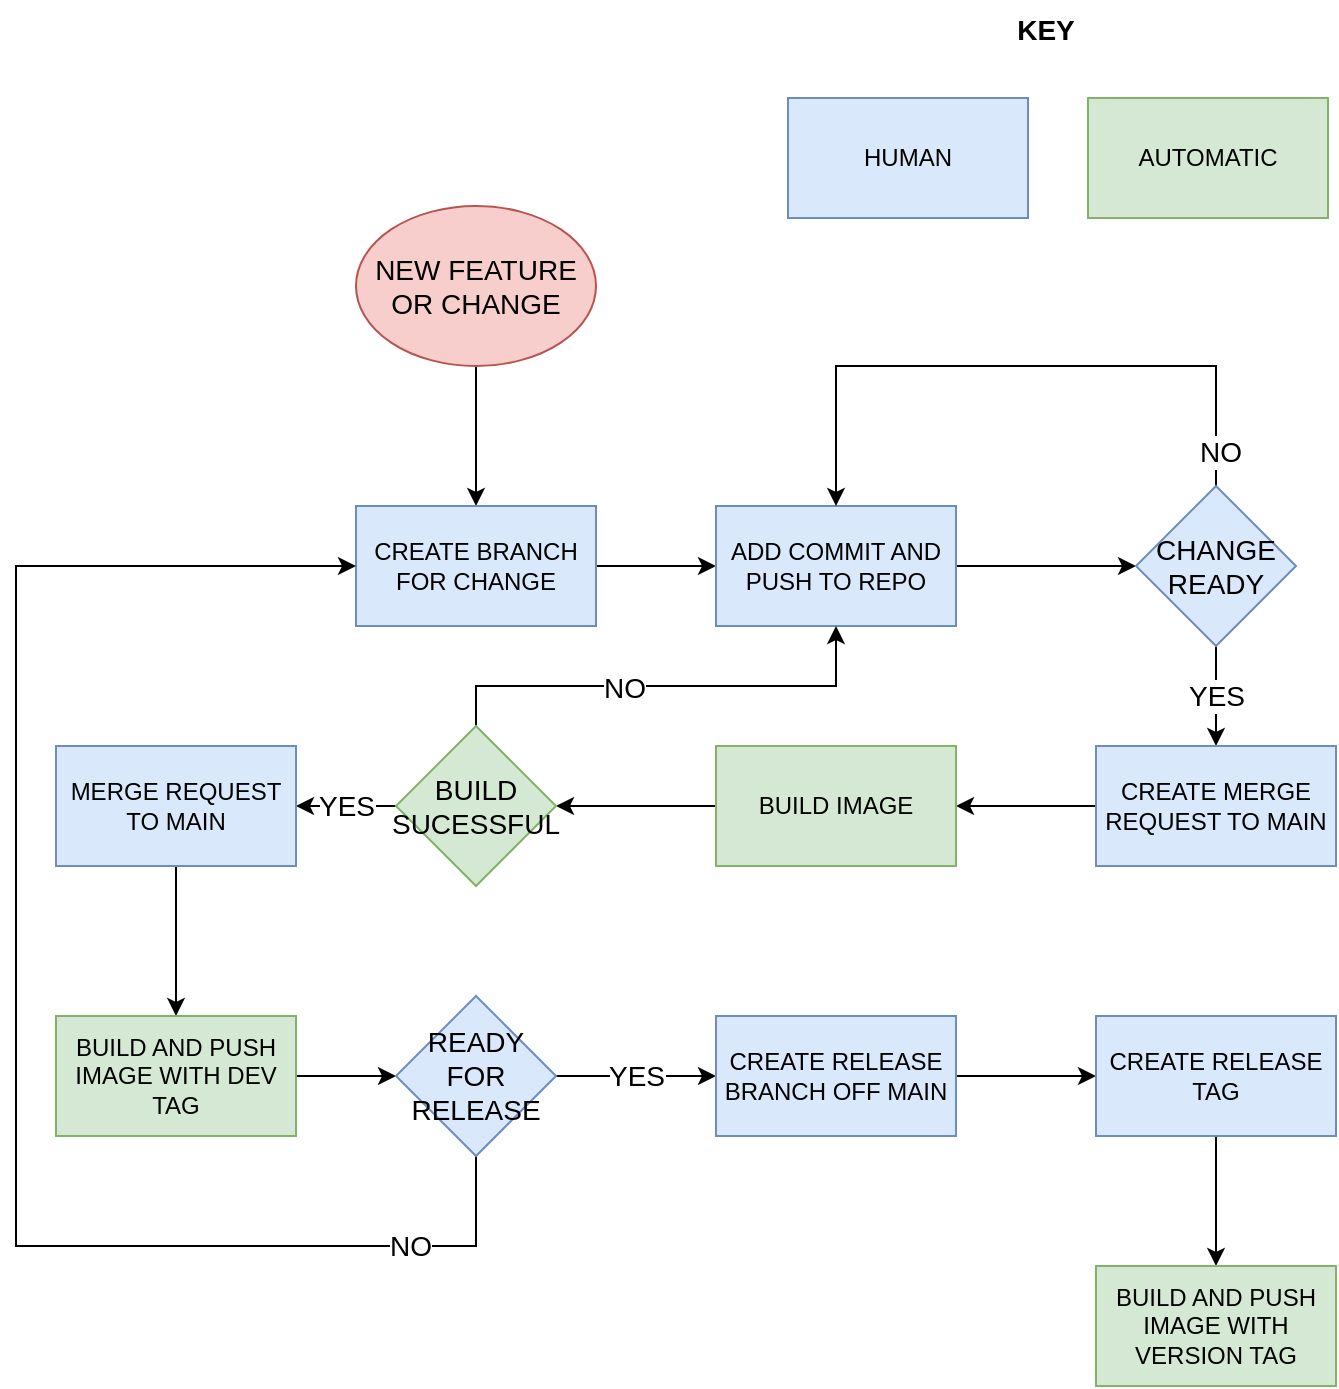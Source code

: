 <mxfile version="15.4.1" type="github">
  <diagram id="9J9F7_jm1cELa0e6smn7" name="Page-1">
    <mxGraphModel dx="1628" dy="703" grid="0" gridSize="10" guides="1" tooltips="1" connect="1" arrows="1" fold="1" page="0" pageScale="1" pageWidth="827" pageHeight="1169" math="0" shadow="0">
      <root>
        <mxCell id="0" />
        <mxCell id="1" parent="0" />
        <mxCell id="q3SY9Z04a5LSegk2IjPD-1" value="HUMAN" style="rounded=0;whiteSpace=wrap;html=1;fillColor=#dae8fc;strokeColor=#6c8ebf;" vertex="1" parent="1">
          <mxGeometry x="356" y="66" width="120" height="60" as="geometry" />
        </mxCell>
        <mxCell id="q3SY9Z04a5LSegk2IjPD-2" value="&lt;b&gt;&lt;font style=&quot;font-size: 14px&quot;&gt;KEY&lt;/font&gt;&lt;/b&gt;" style="text;html=1;strokeColor=none;fillColor=none;align=center;verticalAlign=middle;whiteSpace=wrap;rounded=0;" vertex="1" parent="1">
          <mxGeometry x="455" y="17" width="60" height="30" as="geometry" />
        </mxCell>
        <mxCell id="q3SY9Z04a5LSegk2IjPD-3" value="AUTOMATIC" style="rounded=0;whiteSpace=wrap;html=1;fillColor=#d5e8d4;strokeColor=#82b366;" vertex="1" parent="1">
          <mxGeometry x="506" y="66" width="120" height="60" as="geometry" />
        </mxCell>
        <mxCell id="q3SY9Z04a5LSegk2IjPD-17" style="edgeStyle=orthogonalEdgeStyle;rounded=0;orthogonalLoop=1;jettySize=auto;html=1;entryX=0.5;entryY=0;entryDx=0;entryDy=0;fontSize=14;" edge="1" parent="1" source="q3SY9Z04a5LSegk2IjPD-4" target="q3SY9Z04a5LSegk2IjPD-5">
          <mxGeometry relative="1" as="geometry" />
        </mxCell>
        <mxCell id="q3SY9Z04a5LSegk2IjPD-4" value="NEW FEATURE OR CHANGE" style="ellipse;whiteSpace=wrap;html=1;fontSize=14;fillColor=#f8cecc;strokeColor=#b85450;" vertex="1" parent="1">
          <mxGeometry x="140" y="120" width="120" height="80" as="geometry" />
        </mxCell>
        <mxCell id="q3SY9Z04a5LSegk2IjPD-18" style="edgeStyle=orthogonalEdgeStyle;rounded=0;orthogonalLoop=1;jettySize=auto;html=1;entryX=0;entryY=0.5;entryDx=0;entryDy=0;fontSize=14;" edge="1" parent="1" source="q3SY9Z04a5LSegk2IjPD-5" target="q3SY9Z04a5LSegk2IjPD-6">
          <mxGeometry relative="1" as="geometry" />
        </mxCell>
        <mxCell id="q3SY9Z04a5LSegk2IjPD-5" value="CREATE BRANCH FOR CHANGE" style="rounded=0;whiteSpace=wrap;html=1;fillColor=#dae8fc;strokeColor=#6c8ebf;" vertex="1" parent="1">
          <mxGeometry x="140" y="270" width="120" height="60" as="geometry" />
        </mxCell>
        <mxCell id="q3SY9Z04a5LSegk2IjPD-19" style="edgeStyle=orthogonalEdgeStyle;rounded=0;orthogonalLoop=1;jettySize=auto;html=1;entryX=0;entryY=0.5;entryDx=0;entryDy=0;fontSize=14;" edge="1" parent="1" source="q3SY9Z04a5LSegk2IjPD-6" target="q3SY9Z04a5LSegk2IjPD-7">
          <mxGeometry relative="1" as="geometry" />
        </mxCell>
        <mxCell id="q3SY9Z04a5LSegk2IjPD-6" value="ADD COMMIT AND PUSH TO REPO" style="rounded=0;whiteSpace=wrap;html=1;fillColor=#dae8fc;strokeColor=#6c8ebf;" vertex="1" parent="1">
          <mxGeometry x="320" y="270" width="120" height="60" as="geometry" />
        </mxCell>
        <mxCell id="q3SY9Z04a5LSegk2IjPD-20" value="YES" style="edgeStyle=orthogonalEdgeStyle;rounded=0;orthogonalLoop=1;jettySize=auto;html=1;entryX=0.5;entryY=0;entryDx=0;entryDy=0;fontSize=14;" edge="1" parent="1" source="q3SY9Z04a5LSegk2IjPD-7" target="q3SY9Z04a5LSegk2IjPD-8">
          <mxGeometry relative="1" as="geometry">
            <Array as="points">
              <mxPoint x="570" y="370" />
              <mxPoint x="570" y="370" />
            </Array>
          </mxGeometry>
        </mxCell>
        <mxCell id="q3SY9Z04a5LSegk2IjPD-28" style="edgeStyle=orthogonalEdgeStyle;rounded=0;orthogonalLoop=1;jettySize=auto;html=1;entryX=0.5;entryY=0;entryDx=0;entryDy=0;fontSize=14;" edge="1" parent="1" source="q3SY9Z04a5LSegk2IjPD-7" target="q3SY9Z04a5LSegk2IjPD-6">
          <mxGeometry relative="1" as="geometry">
            <Array as="points">
              <mxPoint x="570" y="200" />
              <mxPoint x="380" y="200" />
            </Array>
          </mxGeometry>
        </mxCell>
        <mxCell id="q3SY9Z04a5LSegk2IjPD-29" value="NO" style="edgeLabel;html=1;align=center;verticalAlign=middle;resizable=0;points=[];fontSize=14;" vertex="1" connectable="0" parent="q3SY9Z04a5LSegk2IjPD-28">
          <mxGeometry x="-0.892" y="-2" relative="1" as="geometry">
            <mxPoint as="offset" />
          </mxGeometry>
        </mxCell>
        <mxCell id="q3SY9Z04a5LSegk2IjPD-7" value="CHANGE READY" style="rhombus;whiteSpace=wrap;html=1;fontSize=14;fillColor=#dae8fc;strokeColor=#6c8ebf;" vertex="1" parent="1">
          <mxGeometry x="530" y="260" width="80" height="80" as="geometry" />
        </mxCell>
        <mxCell id="q3SY9Z04a5LSegk2IjPD-21" style="edgeStyle=orthogonalEdgeStyle;rounded=0;orthogonalLoop=1;jettySize=auto;html=1;entryX=1;entryY=0.5;entryDx=0;entryDy=0;fontSize=14;" edge="1" parent="1" source="q3SY9Z04a5LSegk2IjPD-8" target="q3SY9Z04a5LSegk2IjPD-9">
          <mxGeometry relative="1" as="geometry" />
        </mxCell>
        <mxCell id="q3SY9Z04a5LSegk2IjPD-8" value="CREATE MERGE REQUEST TO MAIN" style="rounded=0;whiteSpace=wrap;html=1;fillColor=#dae8fc;strokeColor=#6c8ebf;" vertex="1" parent="1">
          <mxGeometry x="510" y="390" width="120" height="60" as="geometry" />
        </mxCell>
        <mxCell id="q3SY9Z04a5LSegk2IjPD-22" style="edgeStyle=orthogonalEdgeStyle;rounded=0;orthogonalLoop=1;jettySize=auto;html=1;entryX=1;entryY=0.5;entryDx=0;entryDy=0;fontSize=14;" edge="1" parent="1" source="q3SY9Z04a5LSegk2IjPD-9" target="q3SY9Z04a5LSegk2IjPD-10">
          <mxGeometry relative="1" as="geometry" />
        </mxCell>
        <mxCell id="q3SY9Z04a5LSegk2IjPD-9" value="BUILD IMAGE" style="rounded=0;whiteSpace=wrap;html=1;fillColor=#d5e8d4;strokeColor=#82b366;" vertex="1" parent="1">
          <mxGeometry x="320" y="390" width="120" height="60" as="geometry" />
        </mxCell>
        <mxCell id="q3SY9Z04a5LSegk2IjPD-23" value="YES" style="edgeStyle=orthogonalEdgeStyle;rounded=0;orthogonalLoop=1;jettySize=auto;html=1;entryX=1;entryY=0.5;entryDx=0;entryDy=0;fontSize=14;" edge="1" parent="1" source="q3SY9Z04a5LSegk2IjPD-10" target="q3SY9Z04a5LSegk2IjPD-11">
          <mxGeometry relative="1" as="geometry" />
        </mxCell>
        <mxCell id="q3SY9Z04a5LSegk2IjPD-31" style="edgeStyle=orthogonalEdgeStyle;rounded=0;orthogonalLoop=1;jettySize=auto;html=1;fontSize=14;" edge="1" parent="1" source="q3SY9Z04a5LSegk2IjPD-10" target="q3SY9Z04a5LSegk2IjPD-6">
          <mxGeometry relative="1" as="geometry">
            <Array as="points">
              <mxPoint x="200" y="360" />
              <mxPoint x="380" y="360" />
            </Array>
          </mxGeometry>
        </mxCell>
        <mxCell id="q3SY9Z04a5LSegk2IjPD-33" value="NO" style="edgeLabel;html=1;align=center;verticalAlign=middle;resizable=0;points=[];fontSize=14;" vertex="1" connectable="0" parent="q3SY9Z04a5LSegk2IjPD-31">
          <mxGeometry x="-0.188" y="-1" relative="1" as="geometry">
            <mxPoint as="offset" />
          </mxGeometry>
        </mxCell>
        <mxCell id="q3SY9Z04a5LSegk2IjPD-10" value="BUILD&lt;br&gt;SUCESSFUL" style="rhombus;whiteSpace=wrap;html=1;fontSize=14;fillColor=#d5e8d4;strokeColor=#82b366;" vertex="1" parent="1">
          <mxGeometry x="160" y="380" width="80" height="80" as="geometry" />
        </mxCell>
        <mxCell id="q3SY9Z04a5LSegk2IjPD-24" style="edgeStyle=orthogonalEdgeStyle;rounded=0;orthogonalLoop=1;jettySize=auto;html=1;fontSize=14;" edge="1" parent="1" source="q3SY9Z04a5LSegk2IjPD-11" target="q3SY9Z04a5LSegk2IjPD-12">
          <mxGeometry relative="1" as="geometry" />
        </mxCell>
        <mxCell id="q3SY9Z04a5LSegk2IjPD-11" value="MERGE REQUEST TO MAIN" style="rounded=0;whiteSpace=wrap;html=1;fillColor=#dae8fc;strokeColor=#6c8ebf;" vertex="1" parent="1">
          <mxGeometry x="-10" y="390" width="120" height="60" as="geometry" />
        </mxCell>
        <mxCell id="q3SY9Z04a5LSegk2IjPD-25" style="edgeStyle=orthogonalEdgeStyle;rounded=0;orthogonalLoop=1;jettySize=auto;html=1;entryX=0;entryY=0.5;entryDx=0;entryDy=0;fontSize=14;" edge="1" parent="1" source="q3SY9Z04a5LSegk2IjPD-12" target="q3SY9Z04a5LSegk2IjPD-13">
          <mxGeometry relative="1" as="geometry" />
        </mxCell>
        <mxCell id="q3SY9Z04a5LSegk2IjPD-12" value="BUILD AND PUSH IMAGE WITH DEV TAG" style="rounded=0;whiteSpace=wrap;html=1;fillColor=#d5e8d4;strokeColor=#82b366;" vertex="1" parent="1">
          <mxGeometry x="-10" y="525" width="120" height="60" as="geometry" />
        </mxCell>
        <mxCell id="q3SY9Z04a5LSegk2IjPD-26" value="YES" style="edgeStyle=orthogonalEdgeStyle;rounded=0;orthogonalLoop=1;jettySize=auto;html=1;entryX=0;entryY=0.5;entryDx=0;entryDy=0;fontSize=14;" edge="1" parent="1" source="q3SY9Z04a5LSegk2IjPD-13" target="q3SY9Z04a5LSegk2IjPD-14">
          <mxGeometry relative="1" as="geometry" />
        </mxCell>
        <mxCell id="q3SY9Z04a5LSegk2IjPD-35" value="NO" style="edgeStyle=orthogonalEdgeStyle;rounded=0;orthogonalLoop=1;jettySize=auto;html=1;entryX=0;entryY=0.5;entryDx=0;entryDy=0;fontSize=14;" edge="1" parent="1" source="q3SY9Z04a5LSegk2IjPD-13" target="q3SY9Z04a5LSegk2IjPD-5">
          <mxGeometry x="-0.801" relative="1" as="geometry">
            <Array as="points">
              <mxPoint x="200" y="640" />
              <mxPoint x="-30" y="640" />
              <mxPoint x="-30" y="300" />
            </Array>
            <mxPoint as="offset" />
          </mxGeometry>
        </mxCell>
        <mxCell id="q3SY9Z04a5LSegk2IjPD-13" value="READY FOR RELEASE" style="rhombus;whiteSpace=wrap;html=1;fontSize=14;fillColor=#dae8fc;strokeColor=#6c8ebf;" vertex="1" parent="1">
          <mxGeometry x="160" y="515" width="80" height="80" as="geometry" />
        </mxCell>
        <mxCell id="q3SY9Z04a5LSegk2IjPD-27" style="edgeStyle=orthogonalEdgeStyle;rounded=0;orthogonalLoop=1;jettySize=auto;html=1;entryX=0;entryY=0.5;entryDx=0;entryDy=0;fontSize=14;" edge="1" parent="1" source="q3SY9Z04a5LSegk2IjPD-14" target="q3SY9Z04a5LSegk2IjPD-15">
          <mxGeometry relative="1" as="geometry" />
        </mxCell>
        <mxCell id="q3SY9Z04a5LSegk2IjPD-14" value="CREATE RELEASE BRANCH OFF MAIN" style="rounded=0;whiteSpace=wrap;html=1;fillColor=#dae8fc;strokeColor=#6c8ebf;" vertex="1" parent="1">
          <mxGeometry x="320" y="525" width="120" height="60" as="geometry" />
        </mxCell>
        <mxCell id="q3SY9Z04a5LSegk2IjPD-36" style="edgeStyle=orthogonalEdgeStyle;rounded=0;orthogonalLoop=1;jettySize=auto;html=1;entryX=0.5;entryY=0;entryDx=0;entryDy=0;fontSize=14;" edge="1" parent="1" source="q3SY9Z04a5LSegk2IjPD-15" target="q3SY9Z04a5LSegk2IjPD-16">
          <mxGeometry relative="1" as="geometry" />
        </mxCell>
        <mxCell id="q3SY9Z04a5LSegk2IjPD-15" value="CREATE RELEASE TAG" style="rounded=0;whiteSpace=wrap;html=1;fillColor=#dae8fc;strokeColor=#6c8ebf;" vertex="1" parent="1">
          <mxGeometry x="510" y="525" width="120" height="60" as="geometry" />
        </mxCell>
        <mxCell id="q3SY9Z04a5LSegk2IjPD-16" value="BUILD AND PUSH IMAGE WITH VERSION TAG" style="rounded=0;whiteSpace=wrap;html=1;fillColor=#d5e8d4;strokeColor=#82b366;" vertex="1" parent="1">
          <mxGeometry x="510" y="650" width="120" height="60" as="geometry" />
        </mxCell>
      </root>
    </mxGraphModel>
  </diagram>
</mxfile>
